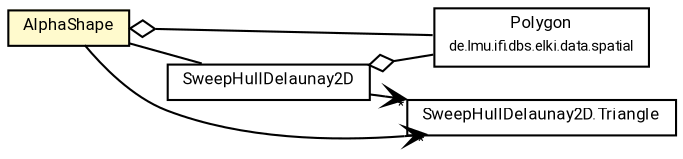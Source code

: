 #!/usr/local/bin/dot
#
# Class diagram 
# Generated by UMLGraph version R5_7_2-60-g0e99a6 (http://www.spinellis.gr/umlgraph/)
#

digraph G {
	graph [fontnames="svg"]
	edge [fontname="Roboto",fontsize=7,labelfontname="Roboto",labelfontsize=7,color="black"];
	node [fontname="Roboto",fontcolor="black",fontsize=8,shape=plaintext,margin=0,width=0,height=0];
	nodesep=0.15;
	ranksep=0.25;
	rankdir=LR;
	// de.lmu.ifi.dbs.elki.data.spatial.Polygon
	c1525565 [label=<<table title="de.lmu.ifi.dbs.elki.data.spatial.Polygon" border="0" cellborder="1" cellspacing="0" cellpadding="2" href="../../data/spatial/Polygon.html" target="_parent">
		<tr><td><table border="0" cellspacing="0" cellpadding="1">
		<tr><td align="center" balign="center"> <font face="Roboto">Polygon</font> </td></tr>
		<tr><td align="center" balign="center"> <font face="Roboto" point-size="7.0">de.lmu.ifi.dbs.elki.data.spatial</font> </td></tr>
		</table></td></tr>
		</table>>, URL="../../data/spatial/Polygon.html"];
	// de.lmu.ifi.dbs.elki.math.geometry.SweepHullDelaunay2D
	c1526304 [label=<<table title="de.lmu.ifi.dbs.elki.math.geometry.SweepHullDelaunay2D" border="0" cellborder="1" cellspacing="0" cellpadding="2" href="SweepHullDelaunay2D.html" target="_parent">
		<tr><td><table border="0" cellspacing="0" cellpadding="1">
		<tr><td align="center" balign="center"> <font face="Roboto">SweepHullDelaunay2D</font> </td></tr>
		</table></td></tr>
		</table>>, URL="SweepHullDelaunay2D.html"];
	// de.lmu.ifi.dbs.elki.math.geometry.SweepHullDelaunay2D.Triangle
	c1526306 [label=<<table title="de.lmu.ifi.dbs.elki.math.geometry.SweepHullDelaunay2D.Triangle" border="0" cellborder="1" cellspacing="0" cellpadding="2" href="SweepHullDelaunay2D.Triangle.html" target="_parent">
		<tr><td><table border="0" cellspacing="0" cellpadding="1">
		<tr><td align="center" balign="center"> <font face="Roboto">SweepHullDelaunay2D.Triangle</font> </td></tr>
		</table></td></tr>
		</table>>, URL="SweepHullDelaunay2D.Triangle.html"];
	// de.lmu.ifi.dbs.elki.math.geometry.AlphaShape
	c1526316 [label=<<table title="de.lmu.ifi.dbs.elki.math.geometry.AlphaShape" border="0" cellborder="1" cellspacing="0" cellpadding="2" bgcolor="lemonChiffon" href="AlphaShape.html" target="_parent">
		<tr><td><table border="0" cellspacing="0" cellpadding="1">
		<tr><td align="center" balign="center"> <font face="Roboto">AlphaShape</font> </td></tr>
		</table></td></tr>
		</table>>, URL="AlphaShape.html"];
	// de.lmu.ifi.dbs.elki.math.geometry.SweepHullDelaunay2D has de.lmu.ifi.dbs.elki.data.spatial.Polygon
	c1526304 -> c1525565 [arrowhead=none,arrowtail=ediamond,dir=back,weight=4];
	// de.lmu.ifi.dbs.elki.math.geometry.AlphaShape has de.lmu.ifi.dbs.elki.data.spatial.Polygon
	c1526316 -> c1525565 [arrowhead=none,arrowtail=ediamond,dir=back,weight=4];
	// de.lmu.ifi.dbs.elki.math.geometry.AlphaShape assoc de.lmu.ifi.dbs.elki.math.geometry.SweepHullDelaunay2D
	c1526316 -> c1526304 [arrowhead=none,weight=2];
	// de.lmu.ifi.dbs.elki.math.geometry.SweepHullDelaunay2D navassoc de.lmu.ifi.dbs.elki.math.geometry.SweepHullDelaunay2D.Triangle
	c1526304 -> c1526306 [arrowhead=open,weight=1,headlabel="*"];
	// de.lmu.ifi.dbs.elki.math.geometry.AlphaShape navassoc de.lmu.ifi.dbs.elki.math.geometry.SweepHullDelaunay2D.Triangle
	c1526316 -> c1526306 [arrowhead=open,weight=1,headlabel="*"];
}

